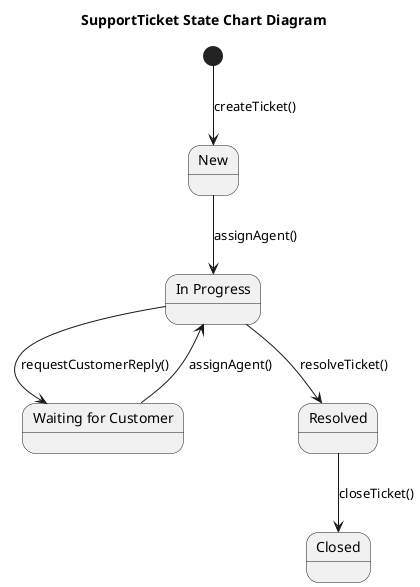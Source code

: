 @startuml "SupportTicket State Chart Diagram"

title SupportTicket State Chart Diagram

' Define the states
state "New" as New
state "In Progress" as InProgress
state "Waiting for Customer" as WaitingForCustomer
state "Resolved" as Resolved
state "Closed" as Closed

' Define the transitions
[*] --> New : createTicket()
New --> InProgress : assignAgent()
InProgress --> WaitingForCustomer : requestCustomerReply()
WaitingForCustomer --> InProgress : assignAgent()
InProgress --> Resolved : resolveTicket()
Resolved --> Closed : closeTicket()

@enduml